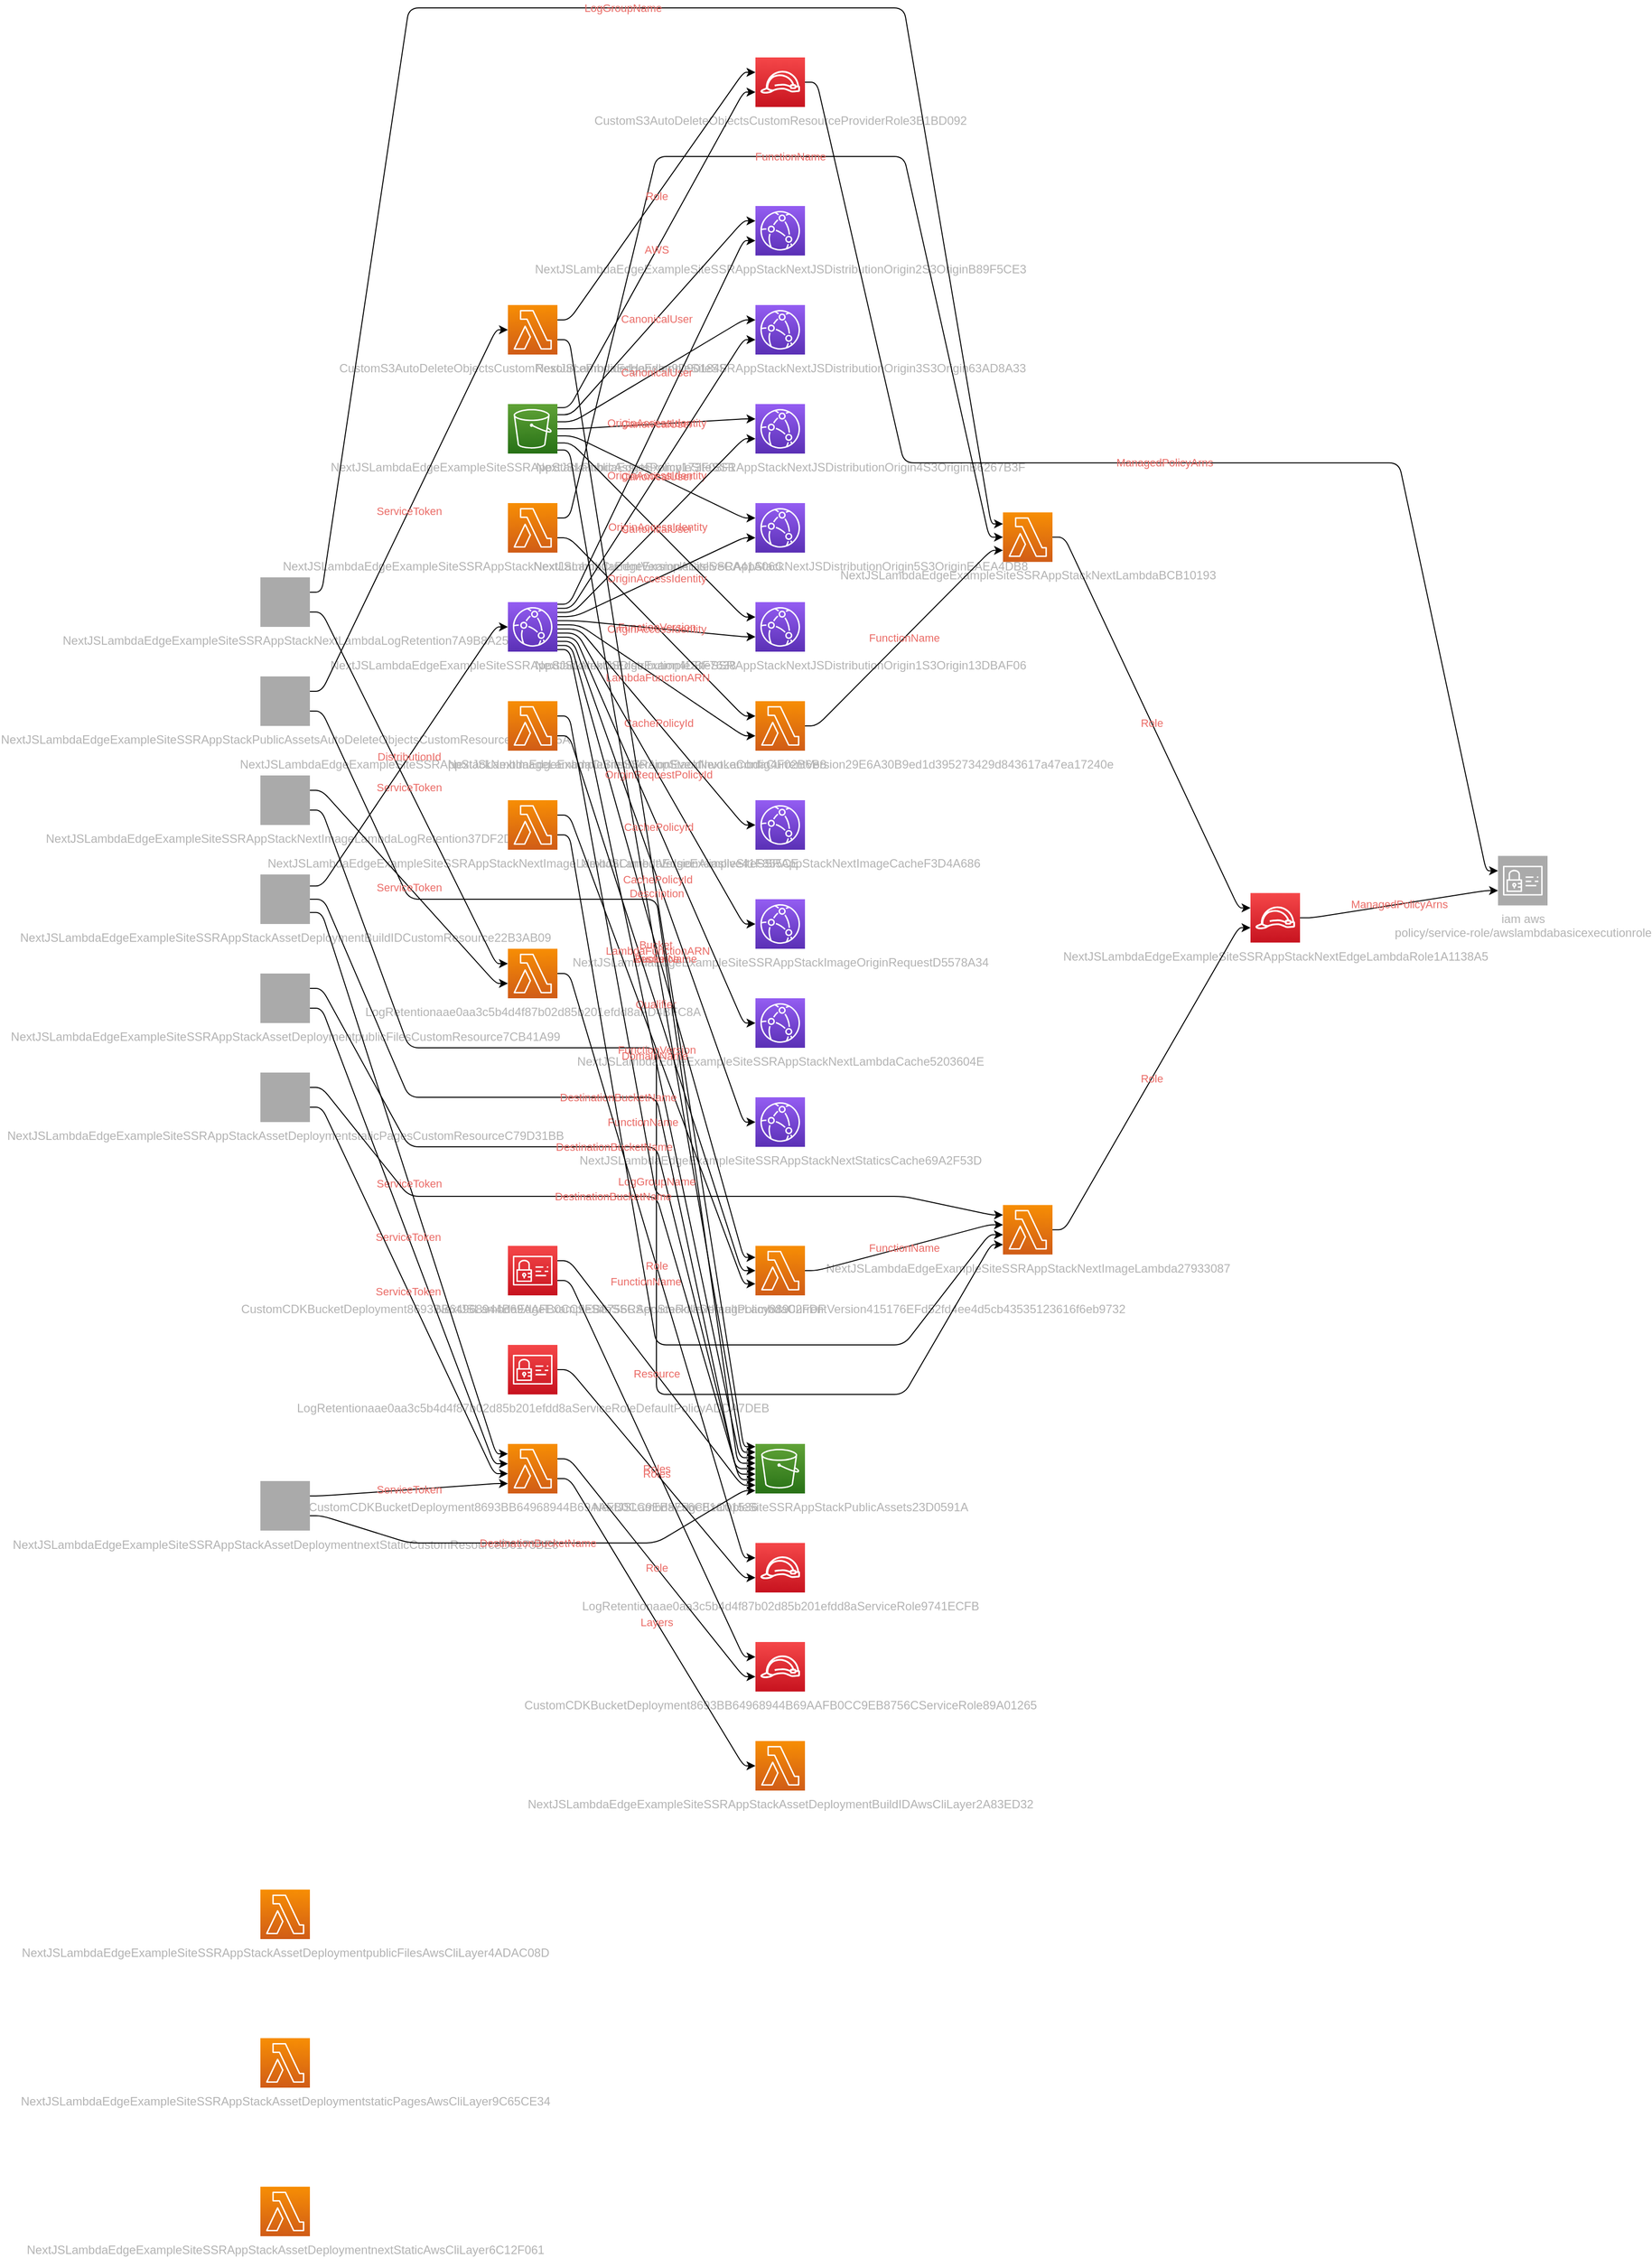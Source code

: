 <mxfile version="13.1.3" pages="2">
            <diagram id="diagramid" name="Diagram">
              <mxGraphModel><root><mxCell id="0"/><mxCell id="1" parent="0"/><mxCell id="2" value="NextJSLambdaEdgeExampleSiteSSRAppStackPublicAssets23D0591A" style="outlineConnect=0;fontColor=#B3B3B3;gradientColor=#60A337;gradientDirection=north;fillColor=#277116;strokeColor=#ffffff;dashed=0;verticalLabelPosition=bottom;verticalAlign=top;align=center;html=1;fontSize=12;fontStyle=0;aspect=fixed;shape=mxgraph.aws4.resourceIcon;resIcon=mxgraph.aws4.s3;" vertex="1" parent="1"><mxGeometry x="500" y="1450" width="50" height="50" as="geometry"/></mxCell><mxCell id="3" value="NextJSLambdaEdgeExampleSiteSSRAppStackPublicAssetsPolicy173F03F1" style="outlineConnect=0;fontColor=#B3B3B3;gradientColor=#60A337;gradientDirection=north;fillColor=#277116;strokeColor=#ffffff;dashed=0;verticalLabelPosition=bottom;verticalAlign=top;align=center;html=1;fontSize=12;fontStyle=0;aspect=fixed;shape=mxgraph.aws4.resourceIcon;resIcon=mxgraph.aws4.s3;" vertex="1" parent="1"><mxGeometry x="250" y="400" width="50" height="50" as="geometry"/></mxCell><mxCell id="4" value="NextJSLambdaEdgeExampleSiteSSRAppStackPublicAssetsAutoDeleteObjectsCustomResource75CDB95A" style="outlineConnect=0;fontColor=#B3B3B3;gradientColor=#aaaaaa;gradientDirection=north;fillColor=#aaaaaa;strokeColor=#ffffff;dashed=0;verticalLabelPosition=bottom;verticalAlign=top;align=center;html=1;fontSize=12;fontStyle=0;aspect=fixed;shape=mxgraph.aws4.resourceIcon;resIcon=mxgraph.aws4.s3autodeleteobjects;" vertex="1" parent="1"><mxGeometry y="675" width="50" height="50" as="geometry"/></mxCell><mxCell id="5" value="NextJSLambdaEdgeExampleSiteSSRAppStackNextEdgeLambdaRole1A1138A5" style="outlineConnect=0;fontColor=#B3B3B3;gradientColor=#F54749;gradientDirection=north;fillColor=#C7131F;strokeColor=#ffffff;dashed=0;verticalLabelPosition=bottom;verticalAlign=top;align=center;html=1;fontSize=12;fontStyle=0;aspect=fixed;shape=mxgraph.aws4.resourceIcon;resIcon=mxgraph.aws4.role;" vertex="1" parent="1"><mxGeometry x="1000" y="893.75" width="50" height="50" as="geometry"/></mxCell><mxCell id="6" value="NextJSLambdaEdgeExampleSiteSSRAppStackNextLambdaBCB10193" style="outlineConnect=0;fontColor=#B3B3B3;gradientColor=#F78E04;gradientDirection=north;fillColor=#D05C17;strokeColor=#ffffff;dashed=0;verticalLabelPosition=bottom;verticalAlign=top;align=center;html=1;fontSize=12;fontStyle=0;aspect=fixed;shape=mxgraph.aws4.resourceIcon;resIcon=mxgraph.aws4.lambda;" vertex="1" parent="1"><mxGeometry x="750" y="509.375" width="50" height="50" as="geometry"/></mxCell><mxCell id="7" value="NextJSLambdaEdgeExampleSiteSSRAppStackNextLambdaLogRetention7A9B8A25" style="outlineConnect=0;fontColor=#B3B3B3;gradientColor=#aaaaaa;gradientDirection=north;fillColor=#aaaaaa;strokeColor=#ffffff;dashed=0;verticalLabelPosition=bottom;verticalAlign=top;align=center;html=1;fontSize=12;fontStyle=0;aspect=fixed;shape=mxgraph.aws4.resourceIcon;resIcon=mxgraph.aws4.logretention;" vertex="1" parent="1"><mxGeometry y="575" width="50" height="50" as="geometry"/></mxCell><mxCell id="8" value="NextJSLambdaEdgeExampleSiteSSRAppStackNextLambdaCurrentVersion29E6A30B9ed1d395273429d843617a47ea17240e" style="outlineConnect=0;fontColor=#B3B3B3;gradientColor=#F78E04;gradientDirection=north;fillColor=#D05C17;strokeColor=#ffffff;dashed=0;verticalLabelPosition=bottom;verticalAlign=top;align=center;html=1;fontSize=12;fontStyle=0;aspect=fixed;shape=mxgraph.aws4.resourceIcon;resIcon=mxgraph.aws4.lambda;" vertex="1" parent="1"><mxGeometry x="500" y="700" width="50" height="50" as="geometry"/></mxCell><mxCell id="9" value="NextJSLambdaEdgeExampleSiteSSRAppStackNextLambdaCurrentVersionAliasliveCA41A06C" style="outlineConnect=0;fontColor=#B3B3B3;gradientColor=#F78E04;gradientDirection=north;fillColor=#D05C17;strokeColor=#ffffff;dashed=0;verticalLabelPosition=bottom;verticalAlign=top;align=center;html=1;fontSize=12;fontStyle=0;aspect=fixed;shape=mxgraph.aws4.resourceIcon;resIcon=mxgraph.aws4.lambda;" vertex="1" parent="1"><mxGeometry x="250" y="500" width="50" height="50" as="geometry"/></mxCell><mxCell id="10" value="NextJSLambdaEdgeExampleSiteSSRAppStackNextImageLambda27933087" style="outlineConnect=0;fontColor=#B3B3B3;gradientColor=#F78E04;gradientDirection=north;fillColor=#D05C17;strokeColor=#ffffff;dashed=0;verticalLabelPosition=bottom;verticalAlign=top;align=center;html=1;fontSize=12;fontStyle=0;aspect=fixed;shape=mxgraph.aws4.resourceIcon;resIcon=mxgraph.aws4.lambda;" vertex="1" parent="1"><mxGeometry x="750" y="1208.75" width="50" height="50" as="geometry"/></mxCell><mxCell id="11" value="NextJSLambdaEdgeExampleSiteSSRAppStackNextImageLambdaLogRetention37DF2D80" style="outlineConnect=0;fontColor=#B3B3B3;gradientColor=#aaaaaa;gradientDirection=north;fillColor=#aaaaaa;strokeColor=#ffffff;dashed=0;verticalLabelPosition=bottom;verticalAlign=top;align=center;html=1;fontSize=12;fontStyle=0;aspect=fixed;shape=mxgraph.aws4.resourceIcon;resIcon=mxgraph.aws4.logretention;" vertex="1" parent="1"><mxGeometry y="775" width="50" height="50" as="geometry"/></mxCell><mxCell id="12" value="NextJSLambdaEdgeExampleSiteSSRAppStackNextImageLambdaCurrentVersion415176EFd52fd4ee4d5cb43535123616f6eb9732" style="outlineConnect=0;fontColor=#B3B3B3;gradientColor=#F78E04;gradientDirection=north;fillColor=#D05C17;strokeColor=#ffffff;dashed=0;verticalLabelPosition=bottom;verticalAlign=top;align=center;html=1;fontSize=12;fontStyle=0;aspect=fixed;shape=mxgraph.aws4.resourceIcon;resIcon=mxgraph.aws4.lambda;" vertex="1" parent="1"><mxGeometry x="500" y="1250" width="50" height="50" as="geometry"/></mxCell><mxCell id="13" value="NextJSLambdaEdgeExampleSiteSSRAppStackNextImageLambdaCurrentVersionEventInvokeConfig4F02B6B8" style="outlineConnect=0;fontColor=#B3B3B3;gradientColor=#F78E04;gradientDirection=north;fillColor=#D05C17;strokeColor=#ffffff;dashed=0;verticalLabelPosition=bottom;verticalAlign=top;align=center;html=1;fontSize=12;fontStyle=0;aspect=fixed;shape=mxgraph.aws4.resourceIcon;resIcon=mxgraph.aws4.lambda;" vertex="1" parent="1"><mxGeometry x="250" y="700" width="50" height="50" as="geometry"/></mxCell><mxCell id="14" value="NextJSLambdaEdgeExampleSiteSSRAppStackNextImageLambdaCurrentVersionAliaslive41F855CE" style="outlineConnect=0;fontColor=#B3B3B3;gradientColor=#F78E04;gradientDirection=north;fillColor=#D05C17;strokeColor=#ffffff;dashed=0;verticalLabelPosition=bottom;verticalAlign=top;align=center;html=1;fontSize=12;fontStyle=0;aspect=fixed;shape=mxgraph.aws4.resourceIcon;resIcon=mxgraph.aws4.lambda;" vertex="1" parent="1"><mxGeometry x="250" y="800" width="50" height="50" as="geometry"/></mxCell><mxCell id="15" value="NextJSLambdaEdgeExampleSiteSSRAppStackNextStaticsCache69A2F53D" style="outlineConnect=0;fontColor=#B3B3B3;gradientColor=#945DF2;gradientDirection=north;fillColor=#5A30B5;strokeColor=#ffffff;dashed=0;verticalLabelPosition=bottom;verticalAlign=top;align=center;html=1;fontSize=12;fontStyle=0;aspect=fixed;shape=mxgraph.aws4.resourceIcon;resIcon=mxgraph.aws4.cloudfront;" vertex="1" parent="1"><mxGeometry x="500" y="1100" width="50" height="50" as="geometry"/></mxCell><mxCell id="16" value="NextJSLambdaEdgeExampleSiteSSRAppStackNextImageCacheF3D4A686" style="outlineConnect=0;fontColor=#B3B3B3;gradientColor=#945DF2;gradientDirection=north;fillColor=#5A30B5;strokeColor=#ffffff;dashed=0;verticalLabelPosition=bottom;verticalAlign=top;align=center;html=1;fontSize=12;fontStyle=0;aspect=fixed;shape=mxgraph.aws4.resourceIcon;resIcon=mxgraph.aws4.cloudfront;" vertex="1" parent="1"><mxGeometry x="500" y="800" width="50" height="50" as="geometry"/></mxCell><mxCell id="17" value="NextJSLambdaEdgeExampleSiteSSRAppStackNextLambdaCache5203604E" style="outlineConnect=0;fontColor=#B3B3B3;gradientColor=#945DF2;gradientDirection=north;fillColor=#5A30B5;strokeColor=#ffffff;dashed=0;verticalLabelPosition=bottom;verticalAlign=top;align=center;html=1;fontSize=12;fontStyle=0;aspect=fixed;shape=mxgraph.aws4.resourceIcon;resIcon=mxgraph.aws4.cloudfront;" vertex="1" parent="1"><mxGeometry x="500" y="1000" width="50" height="50" as="geometry"/></mxCell><mxCell id="18" value="NextJSLambdaEdgeExampleSiteSSRAppStackImageOriginRequestD5578A34" style="outlineConnect=0;fontColor=#B3B3B3;gradientColor=#945DF2;gradientDirection=north;fillColor=#5A30B5;strokeColor=#ffffff;dashed=0;verticalLabelPosition=bottom;verticalAlign=top;align=center;html=1;fontSize=12;fontStyle=0;aspect=fixed;shape=mxgraph.aws4.resourceIcon;resIcon=mxgraph.aws4.cloudfront;" vertex="1" parent="1"><mxGeometry x="500" y="900" width="50" height="50" as="geometry"/></mxCell><mxCell id="19" value="NextJSLambdaEdgeExampleSiteSSRAppStackNextJSDistributionOrigin1S3Origin13DBAF06" style="outlineConnect=0;fontColor=#B3B3B3;gradientColor=#945DF2;gradientDirection=north;fillColor=#5A30B5;strokeColor=#ffffff;dashed=0;verticalLabelPosition=bottom;verticalAlign=top;align=center;html=1;fontSize=12;fontStyle=0;aspect=fixed;shape=mxgraph.aws4.resourceIcon;resIcon=mxgraph.aws4.cloudfront;" vertex="1" parent="1"><mxGeometry x="500" y="600" width="50" height="50" as="geometry"/></mxCell><mxCell id="20" value="NextJSLambdaEdgeExampleSiteSSRAppStackNextJSDistributionOrigin2S3OriginB89F5CE3" style="outlineConnect=0;fontColor=#B3B3B3;gradientColor=#945DF2;gradientDirection=north;fillColor=#5A30B5;strokeColor=#ffffff;dashed=0;verticalLabelPosition=bottom;verticalAlign=top;align=center;html=1;fontSize=12;fontStyle=0;aspect=fixed;shape=mxgraph.aws4.resourceIcon;resIcon=mxgraph.aws4.cloudfront;" vertex="1" parent="1"><mxGeometry x="500" y="200" width="50" height="50" as="geometry"/></mxCell><mxCell id="21" value="NextJSLambdaEdgeExampleSiteSSRAppStackNextJSDistributionOrigin3S3Origin63AD8A33" style="outlineConnect=0;fontColor=#B3B3B3;gradientColor=#945DF2;gradientDirection=north;fillColor=#5A30B5;strokeColor=#ffffff;dashed=0;verticalLabelPosition=bottom;verticalAlign=top;align=center;html=1;fontSize=12;fontStyle=0;aspect=fixed;shape=mxgraph.aws4.resourceIcon;resIcon=mxgraph.aws4.cloudfront;" vertex="1" parent="1"><mxGeometry x="500" y="300" width="50" height="50" as="geometry"/></mxCell><mxCell id="22" value="NextJSLambdaEdgeExampleSiteSSRAppStackNextJSDistributionOrigin4S3OriginB6267B3F" style="outlineConnect=0;fontColor=#B3B3B3;gradientColor=#945DF2;gradientDirection=north;fillColor=#5A30B5;strokeColor=#ffffff;dashed=0;verticalLabelPosition=bottom;verticalAlign=top;align=center;html=1;fontSize=12;fontStyle=0;aspect=fixed;shape=mxgraph.aws4.resourceIcon;resIcon=mxgraph.aws4.cloudfront;" vertex="1" parent="1"><mxGeometry x="500" y="400" width="50" height="50" as="geometry"/></mxCell><mxCell id="23" value="NextJSLambdaEdgeExampleSiteSSRAppStackNextJSDistributionOrigin5S3OriginEAEA4DB8" style="outlineConnect=0;fontColor=#B3B3B3;gradientColor=#945DF2;gradientDirection=north;fillColor=#5A30B5;strokeColor=#ffffff;dashed=0;verticalLabelPosition=bottom;verticalAlign=top;align=center;html=1;fontSize=12;fontStyle=0;aspect=fixed;shape=mxgraph.aws4.resourceIcon;resIcon=mxgraph.aws4.cloudfront;" vertex="1" parent="1"><mxGeometry x="500" y="500" width="50" height="50" as="geometry"/></mxCell><mxCell id="24" value="NextJSLambdaEdgeExampleSiteSSRAppStackNextJSDistribution4DBF7638" style="outlineConnect=0;fontColor=#B3B3B3;gradientColor=#945DF2;gradientDirection=north;fillColor=#5A30B5;strokeColor=#ffffff;dashed=0;verticalLabelPosition=bottom;verticalAlign=top;align=center;html=1;fontSize=12;fontStyle=0;aspect=fixed;shape=mxgraph.aws4.resourceIcon;resIcon=mxgraph.aws4.cloudfront;" vertex="1" parent="1"><mxGeometry x="250" y="600" width="50" height="50" as="geometry"/></mxCell><mxCell id="25" value="NextJSLambdaEdgeExampleSiteSSRAppStackAssetDeploymentBuildIDAwsCliLayer2A83ED32" style="outlineConnect=0;fontColor=#B3B3B3;gradientColor=#F78E04;gradientDirection=north;fillColor=#D05C17;strokeColor=#ffffff;dashed=0;verticalLabelPosition=bottom;verticalAlign=top;align=center;html=1;fontSize=12;fontStyle=0;aspect=fixed;shape=mxgraph.aws4.resourceIcon;resIcon=mxgraph.aws4.lambda;" vertex="1" parent="1"><mxGeometry x="500" y="1750" width="50" height="50" as="geometry"/></mxCell><mxCell id="26" value="NextJSLambdaEdgeExampleSiteSSRAppStackAssetDeploymentBuildIDCustomResource22B3AB09" style="outlineConnect=0;fontColor=#B3B3B3;gradientColor=#aaaaaa;gradientDirection=north;fillColor=#aaaaaa;strokeColor=#ffffff;dashed=0;verticalLabelPosition=bottom;verticalAlign=top;align=center;html=1;fontSize=12;fontStyle=0;aspect=fixed;shape=mxgraph.aws4.resourceIcon;resIcon=mxgraph.aws4.cdkbucketdeployment;" vertex="1" parent="1"><mxGeometry y="875" width="50" height="50" as="geometry"/></mxCell><mxCell id="27" value="NextJSLambdaEdgeExampleSiteSSRAppStackAssetDeploymentpublicFilesAwsCliLayer4ADAC08D" style="outlineConnect=0;fontColor=#B3B3B3;gradientColor=#F78E04;gradientDirection=north;fillColor=#D05C17;strokeColor=#ffffff;dashed=0;verticalLabelPosition=bottom;verticalAlign=top;align=center;html=1;fontSize=12;fontStyle=0;aspect=fixed;shape=mxgraph.aws4.resourceIcon;resIcon=mxgraph.aws4.lambda;" vertex="1" parent="1"><mxGeometry y="1900" width="50" height="50" as="geometry"/></mxCell><mxCell id="28" value="NextJSLambdaEdgeExampleSiteSSRAppStackAssetDeploymentpublicFilesCustomResource7CB41A99" style="outlineConnect=0;fontColor=#B3B3B3;gradientColor=#aaaaaa;gradientDirection=north;fillColor=#aaaaaa;strokeColor=#ffffff;dashed=0;verticalLabelPosition=bottom;verticalAlign=top;align=center;html=1;fontSize=12;fontStyle=0;aspect=fixed;shape=mxgraph.aws4.resourceIcon;resIcon=mxgraph.aws4.cdkbucketdeployment;" vertex="1" parent="1"><mxGeometry y="975" width="50" height="50" as="geometry"/></mxCell><mxCell id="29" value="NextJSLambdaEdgeExampleSiteSSRAppStackAssetDeploymentstaticPagesAwsCliLayer9C65CE34" style="outlineConnect=0;fontColor=#B3B3B3;gradientColor=#F78E04;gradientDirection=north;fillColor=#D05C17;strokeColor=#ffffff;dashed=0;verticalLabelPosition=bottom;verticalAlign=top;align=center;html=1;fontSize=12;fontStyle=0;aspect=fixed;shape=mxgraph.aws4.resourceIcon;resIcon=mxgraph.aws4.lambda;" vertex="1" parent="1"><mxGeometry y="2050" width="50" height="50" as="geometry"/></mxCell><mxCell id="30" value="NextJSLambdaEdgeExampleSiteSSRAppStackAssetDeploymentstaticPagesCustomResourceC79D31BB" style="outlineConnect=0;fontColor=#B3B3B3;gradientColor=#aaaaaa;gradientDirection=north;fillColor=#aaaaaa;strokeColor=#ffffff;dashed=0;verticalLabelPosition=bottom;verticalAlign=top;align=center;html=1;fontSize=12;fontStyle=0;aspect=fixed;shape=mxgraph.aws4.resourceIcon;resIcon=mxgraph.aws4.cdkbucketdeployment;" vertex="1" parent="1"><mxGeometry y="1075" width="50" height="50" as="geometry"/></mxCell><mxCell id="31" value="NextJSLambdaEdgeExampleSiteSSRAppStackAssetDeploymentnextStaticAwsCliLayer6C12F061" style="outlineConnect=0;fontColor=#B3B3B3;gradientColor=#F78E04;gradientDirection=north;fillColor=#D05C17;strokeColor=#ffffff;dashed=0;verticalLabelPosition=bottom;verticalAlign=top;align=center;html=1;fontSize=12;fontStyle=0;aspect=fixed;shape=mxgraph.aws4.resourceIcon;resIcon=mxgraph.aws4.lambda;" vertex="1" parent="1"><mxGeometry y="2200" width="50" height="50" as="geometry"/></mxCell><mxCell id="32" value="NextJSLambdaEdgeExampleSiteSSRAppStackAssetDeploymentnextStaticCustomResourceD6173BE6" style="outlineConnect=0;fontColor=#B3B3B3;gradientColor=#aaaaaa;gradientDirection=north;fillColor=#aaaaaa;strokeColor=#ffffff;dashed=0;verticalLabelPosition=bottom;verticalAlign=top;align=center;html=1;fontSize=12;fontStyle=0;aspect=fixed;shape=mxgraph.aws4.resourceIcon;resIcon=mxgraph.aws4.cdkbucketdeployment;" vertex="1" parent="1"><mxGeometry y="1487.5" width="50" height="50" as="geometry"/></mxCell><mxCell id="33" value="CustomS3AutoDeleteObjectsCustomResourceProviderRole3B1BD092" style="outlineConnect=0;fontColor=#B3B3B3;gradientColor=#F54749;gradientDirection=north;fillColor=#C7131F;strokeColor=#ffffff;dashed=0;verticalLabelPosition=bottom;verticalAlign=top;align=center;html=1;fontSize=12;fontStyle=0;aspect=fixed;shape=mxgraph.aws4.resourceIcon;resIcon=mxgraph.aws4.role;" vertex="1" parent="1"><mxGeometry x="500" y="50" width="50" height="50" as="geometry"/></mxCell><mxCell id="34" value="CustomS3AutoDeleteObjectsCustomResourceProviderHandler9D90184F" style="outlineConnect=0;fontColor=#B3B3B3;gradientColor=#F78E04;gradientDirection=north;fillColor=#D05C17;strokeColor=#ffffff;dashed=0;verticalLabelPosition=bottom;verticalAlign=top;align=center;html=1;fontSize=12;fontStyle=0;aspect=fixed;shape=mxgraph.aws4.resourceIcon;resIcon=mxgraph.aws4.lambda;" vertex="1" parent="1"><mxGeometry x="250" y="300" width="50" height="50" as="geometry"/></mxCell><mxCell id="35" value="LogRetentionaae0aa3c5b4d4f87b02d85b201efdd8aServiceRole9741ECFB" style="outlineConnect=0;fontColor=#B3B3B3;gradientColor=#F54749;gradientDirection=north;fillColor=#C7131F;strokeColor=#ffffff;dashed=0;verticalLabelPosition=bottom;verticalAlign=top;align=center;html=1;fontSize=12;fontStyle=0;aspect=fixed;shape=mxgraph.aws4.resourceIcon;resIcon=mxgraph.aws4.role;" vertex="1" parent="1"><mxGeometry x="500" y="1550" width="50" height="50" as="geometry"/></mxCell><mxCell id="36" value="LogRetentionaae0aa3c5b4d4f87b02d85b201efdd8aServiceRoleDefaultPolicyADDA7DEB" style="outlineConnect=0;fontColor=#B3B3B3;gradientColor=#F54749;gradientDirection=north;fillColor=#C7131F;strokeColor=#ffffff;dashed=0;verticalLabelPosition=bottom;verticalAlign=top;align=center;html=1;fontSize=12;fontStyle=0;aspect=fixed;shape=mxgraph.aws4.resourceIcon;resIcon=mxgraph.aws4.identity_and_access_management;" vertex="1" parent="1"><mxGeometry x="250" y="1350" width="50" height="50" as="geometry"/></mxCell><mxCell id="37" value="LogRetentionaae0aa3c5b4d4f87b02d85b201efdd8aFD4BFC8A" style="outlineConnect=0;fontColor=#B3B3B3;gradientColor=#F78E04;gradientDirection=north;fillColor=#D05C17;strokeColor=#ffffff;dashed=0;verticalLabelPosition=bottom;verticalAlign=top;align=center;html=1;fontSize=12;fontStyle=0;aspect=fixed;shape=mxgraph.aws4.resourceIcon;resIcon=mxgraph.aws4.lambda;" vertex="1" parent="1"><mxGeometry x="250" y="950" width="50" height="50" as="geometry"/></mxCell><mxCell id="38" value="CustomCDKBucketDeployment8693BB64968944B69AAFB0CC9EB8756CServiceRole89A01265" style="outlineConnect=0;fontColor=#B3B3B3;gradientColor=#F54749;gradientDirection=north;fillColor=#C7131F;strokeColor=#ffffff;dashed=0;verticalLabelPosition=bottom;verticalAlign=top;align=center;html=1;fontSize=12;fontStyle=0;aspect=fixed;shape=mxgraph.aws4.resourceIcon;resIcon=mxgraph.aws4.role;" vertex="1" parent="1"><mxGeometry x="500" y="1650" width="50" height="50" as="geometry"/></mxCell><mxCell id="39" value="CustomCDKBucketDeployment8693BB64968944B69AAFB0CC9EB8756CServiceRoleDefaultPolicy88902FDF" style="outlineConnect=0;fontColor=#B3B3B3;gradientColor=#F54749;gradientDirection=north;fillColor=#C7131F;strokeColor=#ffffff;dashed=0;verticalLabelPosition=bottom;verticalAlign=top;align=center;html=1;fontSize=12;fontStyle=0;aspect=fixed;shape=mxgraph.aws4.resourceIcon;resIcon=mxgraph.aws4.identity_and_access_management;" vertex="1" parent="1"><mxGeometry x="250" y="1250" width="50" height="50" as="geometry"/></mxCell><mxCell id="40" value="CustomCDKBucketDeployment8693BB64968944B69AAFB0CC9EB8756C81C01536" style="outlineConnect=0;fontColor=#B3B3B3;gradientColor=#F78E04;gradientDirection=north;fillColor=#D05C17;strokeColor=#ffffff;dashed=0;verticalLabelPosition=bottom;verticalAlign=top;align=center;html=1;fontSize=12;fontStyle=0;aspect=fixed;shape=mxgraph.aws4.resourceIcon;resIcon=mxgraph.aws4.lambda;" vertex="1" parent="1"><mxGeometry x="250" y="1450" width="50" height="50" as="geometry"/></mxCell><mxCell id="41" value="iam  aws&#xA;policy/service-role/awslambdabasicexecutionrole" style="outlineConnect=0;fontColor=#B3B3B3;gradientColor=#aaaaaa;gradientDirection=north;fillColor=#aaaaaa;strokeColor=#ffffff;dashed=0;verticalLabelPosition=bottom;verticalAlign=top;align=center;html=1;fontSize=12;fontStyle=0;aspect=fixed;shape=mxgraph.aws4.resourceIcon;resIcon=mxgraph.aws4.identity_and_access_management;" vertex="1" parent="1"><mxGeometry x="1250" y="856.25" width="50" height="50" as="geometry"/></mxCell><mxCell id="NextJSLambdaEdgeExampleSiteSSRAppStackPublicAssets23D0591A|NextJSLambdaEdgeExampleSiteSSRAppStackPublicAssetsPolicy173F03F1" value="Bucket&#xA;Resource" style="edgeStyle=orthogonalEdgeStyle;rounded=1;orthogonalLoop=1;jettySize=auto;html=1;labelBackgroundColor=none;fontColor=#EA6B66;noEdgeStyle=1;orthogonal=1;" edge="1" parent="1" source="3" target="2"><mxGeometry relative="1" as="geometry"><Array as="points"><mxPoint x="312" y="446.429"/><mxPoint x="486" y="1458.333"/></Array></mxGeometry></mxCell><mxCell id="CustomS3AutoDeleteObjectsCustomResourceProviderRole3B1BD092|NextJSLambdaEdgeExampleSiteSSRAppStackPublicAssetsPolicy173F03F1" value="AWS" style="edgeStyle=orthogonalEdgeStyle;rounded=1;orthogonalLoop=1;jettySize=auto;html=1;labelBackgroundColor=none;fontColor=#EA6B66;noEdgeStyle=1;orthogonal=1;" edge="1" parent="1" source="3" target="33"><mxGeometry relative="1" as="geometry"><Array as="points"><mxPoint x="312" y="403.571"/><mxPoint x="488" y="85"/></Array></mxGeometry></mxCell><mxCell id="NextJSLambdaEdgeExampleSiteSSRAppStackNextJSDistributionOrigin1S3Origin13DBAF06|NextJSLambdaEdgeExampleSiteSSRAppStackPublicAssetsPolicy173F03F1" value="CanonicalUser" style="edgeStyle=orthogonalEdgeStyle;rounded=1;orthogonalLoop=1;jettySize=auto;html=1;labelBackgroundColor=none;fontColor=#EA6B66;noEdgeStyle=1;orthogonal=1;" edge="1" parent="1" source="3" target="19"><mxGeometry relative="1" as="geometry"><Array as="points"><mxPoint x="314" y="439.286"/><mxPoint x="488" y="615"/></Array></mxGeometry></mxCell><mxCell id="NextJSLambdaEdgeExampleSiteSSRAppStackNextJSDistributionOrigin2S3OriginB89F5CE3|NextJSLambdaEdgeExampleSiteSSRAppStackPublicAssetsPolicy173F03F1" value="CanonicalUser" style="edgeStyle=orthogonalEdgeStyle;rounded=1;orthogonalLoop=1;jettySize=auto;html=1;labelBackgroundColor=none;fontColor=#EA6B66;noEdgeStyle=1;orthogonal=1;" edge="1" parent="1" source="3" target="20"><mxGeometry relative="1" as="geometry"><Array as="points"><mxPoint x="314" y="410.714"/><mxPoint x="488" y="215"/></Array></mxGeometry></mxCell><mxCell id="NextJSLambdaEdgeExampleSiteSSRAppStackNextJSDistributionOrigin3S3Origin63AD8A33|NextJSLambdaEdgeExampleSiteSSRAppStackPublicAssetsPolicy173F03F1" value="CanonicalUser" style="edgeStyle=orthogonalEdgeStyle;rounded=1;orthogonalLoop=1;jettySize=auto;html=1;labelBackgroundColor=none;fontColor=#EA6B66;noEdgeStyle=1;orthogonal=1;" edge="1" parent="1" source="3" target="21"><mxGeometry relative="1" as="geometry"><Array as="points"><mxPoint x="316" y="417.857"/><mxPoint x="488" y="315"/></Array></mxGeometry></mxCell><mxCell id="NextJSLambdaEdgeExampleSiteSSRAppStackNextJSDistributionOrigin4S3OriginB6267B3F|NextJSLambdaEdgeExampleSiteSSRAppStackPublicAssetsPolicy173F03F1" value="CanonicalUser" style="edgeStyle=orthogonalEdgeStyle;rounded=1;orthogonalLoop=1;jettySize=auto;html=1;labelBackgroundColor=none;fontColor=#EA6B66;noEdgeStyle=1;orthogonal=1;" edge="1" parent="1" source="3" target="22"><mxGeometry relative="1" as="geometry"><Array as="points"><mxPoint x="318" y="425.0"/><mxPoint x="488" y="415"/></Array></mxGeometry></mxCell><mxCell id="NextJSLambdaEdgeExampleSiteSSRAppStackNextJSDistributionOrigin5S3OriginEAEA4DB8|NextJSLambdaEdgeExampleSiteSSRAppStackPublicAssetsPolicy173F03F1" value="CanonicalUser" style="edgeStyle=orthogonalEdgeStyle;rounded=1;orthogonalLoop=1;jettySize=auto;html=1;labelBackgroundColor=none;fontColor=#EA6B66;noEdgeStyle=1;orthogonal=1;" edge="1" parent="1" source="3" target="23"><mxGeometry relative="1" as="geometry"><Array as="points"><mxPoint x="316" y="432.143"/><mxPoint x="488" y="515"/></Array></mxGeometry></mxCell><mxCell id="NextJSLambdaEdgeExampleSiteSSRAppStackPublicAssets23D0591A|NextJSLambdaEdgeExampleSiteSSRAppStackPublicAssetsAutoDeleteObjectsCustomResource75CDB95A" value="BucketName" style="edgeStyle=orthogonalEdgeStyle;rounded=1;orthogonalLoop=1;jettySize=auto;html=1;labelBackgroundColor=none;fontColor=#EA6B66;noEdgeStyle=1;orthogonal=1;" edge="1" parent="1" source="4" target="2"><mxGeometry relative="1" as="geometry"><Array as="points"><mxPoint x="62" y="710"/><mxPoint x="150" y="900"/><mxPoint x="400" y="900"/><mxPoint x="482" y="1469.444"/></Array></mxGeometry></mxCell><mxCell id="CustomS3AutoDeleteObjectsCustomResourceProviderHandler9D90184F|NextJSLambdaEdgeExampleSiteSSRAppStackPublicAssetsAutoDeleteObjectsCustomResource75CDB95A" value="ServiceToken" style="edgeStyle=orthogonalEdgeStyle;rounded=1;orthogonalLoop=1;jettySize=auto;html=1;labelBackgroundColor=none;fontColor=#EA6B66;noEdgeStyle=1;orthogonal=1;" edge="1" parent="1" source="4" target="34"><mxGeometry relative="1" as="geometry"><Array as="points"><mxPoint x="62" y="690"/><mxPoint x="238" y="325"/></Array></mxGeometry></mxCell><mxCell id="iam  aws&#xA;policy/service-role/awslambdabasicexecutionrole|NextJSLambdaEdgeExampleSiteSSRAppStackNextEdgeLambdaRole1A1138A5" value="ManagedPolicyArns" style="edgeStyle=orthogonalEdgeStyle;rounded=1;orthogonalLoop=1;jettySize=auto;html=1;labelBackgroundColor=none;fontColor=#EA6B66;noEdgeStyle=1;orthogonal=1;" edge="1" parent="1" source="5" target="41"><mxGeometry relative="1" as="geometry"><Array as="points"><mxPoint x="1062" y="918.75"/><mxPoint x="1238" y="891.25"/></Array></mxGeometry></mxCell><mxCell id="NextJSLambdaEdgeExampleSiteSSRAppStackNextEdgeLambdaRole1A1138A5|NextJSLambdaEdgeExampleSiteSSRAppStackNextLambdaBCB10193" value="Role" style="edgeStyle=orthogonalEdgeStyle;rounded=1;orthogonalLoop=1;jettySize=auto;html=1;labelBackgroundColor=none;fontColor=#EA6B66;noEdgeStyle=1;orthogonal=1;" edge="1" parent="1" source="6" target="5"><mxGeometry relative="1" as="geometry"><Array as="points"><mxPoint x="812" y="534.375"/><mxPoint x="988" y="908.75"/></Array></mxGeometry></mxCell><mxCell id="NextJSLambdaEdgeExampleSiteSSRAppStackNextLambdaBCB10193|NextJSLambdaEdgeExampleSiteSSRAppStackNextLambdaLogRetention7A9B8A25" value="LogGroupName" style="edgeStyle=orthogonalEdgeStyle;rounded=1;orthogonalLoop=1;jettySize=auto;html=1;labelBackgroundColor=none;fontColor=#EA6B66;noEdgeStyle=1;orthogonal=1;" edge="1" parent="1" source="7" target="6"><mxGeometry relative="1" as="geometry"><Array as="points"><mxPoint x="62" y="590"/><mxPoint x="150"/><mxPoint x="400"/><mxPoint x="400"/><mxPoint x="650"/><mxPoint x="738" y="521.042"/></Array></mxGeometry></mxCell><mxCell id="LogRetentionaae0aa3c5b4d4f87b02d85b201efdd8aFD4BFC8A|NextJSLambdaEdgeExampleSiteSSRAppStackNextLambdaLogRetention7A9B8A25" value="ServiceToken" style="edgeStyle=orthogonalEdgeStyle;rounded=1;orthogonalLoop=1;jettySize=auto;html=1;labelBackgroundColor=none;fontColor=#EA6B66;noEdgeStyle=1;orthogonal=1;" edge="1" parent="1" source="7" target="37"><mxGeometry relative="1" as="geometry"><Array as="points"><mxPoint x="62" y="610"/><mxPoint x="238" y="965"/></Array></mxGeometry></mxCell><mxCell id="NextJSLambdaEdgeExampleSiteSSRAppStackNextLambdaBCB10193|NextJSLambdaEdgeExampleSiteSSRAppStackNextLambdaCurrentVersion29E6A30B9ed1d395273429d843617a47ea17240e" value="FunctionName" style="edgeStyle=orthogonalEdgeStyle;rounded=1;orthogonalLoop=1;jettySize=auto;html=1;labelBackgroundColor=none;fontColor=#EA6B66;noEdgeStyle=1;orthogonal=1;" edge="1" parent="1" source="8" target="6"><mxGeometry relative="1" as="geometry"><Array as="points"><mxPoint x="562" y="725"/><mxPoint x="738" y="547.708"/></Array></mxGeometry></mxCell><mxCell id="NextJSLambdaEdgeExampleSiteSSRAppStackNextLambdaBCB10193|NextJSLambdaEdgeExampleSiteSSRAppStackNextLambdaCurrentVersionAliasliveCA41A06C" value="FunctionName" style="edgeStyle=orthogonalEdgeStyle;rounded=1;orthogonalLoop=1;jettySize=auto;html=1;labelBackgroundColor=none;fontColor=#EA6B66;noEdgeStyle=1;orthogonal=1;" edge="1" parent="1" source="9" target="6"><mxGeometry relative="1" as="geometry"><Array as="points"><mxPoint x="312" y="515"/><mxPoint x="400" y="150"/><mxPoint x="650" y="150"/><mxPoint x="736" y="534.375"/></Array></mxGeometry></mxCell><mxCell id="NextJSLambdaEdgeExampleSiteSSRAppStackNextLambdaCurrentVersion29E6A30B9ed1d395273429d843617a47ea17240e|NextJSLambdaEdgeExampleSiteSSRAppStackNextLambdaCurrentVersionAliasliveCA41A06C" value="FunctionVersion" style="edgeStyle=orthogonalEdgeStyle;rounded=1;orthogonalLoop=1;jettySize=auto;html=1;labelBackgroundColor=none;fontColor=#EA6B66;noEdgeStyle=1;orthogonal=1;" edge="1" parent="1" source="9" target="8"><mxGeometry relative="1" as="geometry"><Array as="points"><mxPoint x="312" y="535"/><mxPoint x="488" y="715"/></Array></mxGeometry></mxCell><mxCell id="NextJSLambdaEdgeExampleSiteSSRAppStackNextEdgeLambdaRole1A1138A5|NextJSLambdaEdgeExampleSiteSSRAppStackNextImageLambda27933087" value="Role" style="edgeStyle=orthogonalEdgeStyle;rounded=1;orthogonalLoop=1;jettySize=auto;html=1;labelBackgroundColor=none;fontColor=#EA6B66;noEdgeStyle=1;orthogonal=1;" edge="1" parent="1" source="10" target="5"><mxGeometry relative="1" as="geometry"><Array as="points"><mxPoint x="812" y="1233.75"/><mxPoint x="988" y="928.75"/></Array></mxGeometry></mxCell><mxCell id="NextJSLambdaEdgeExampleSiteSSRAppStackNextImageLambda27933087|NextJSLambdaEdgeExampleSiteSSRAppStackNextImageLambdaLogRetention37DF2D80" value="LogGroupName" style="edgeStyle=orthogonalEdgeStyle;rounded=1;orthogonalLoop=1;jettySize=auto;html=1;labelBackgroundColor=none;fontColor=#EA6B66;noEdgeStyle=1;orthogonal=1;" edge="1" parent="1" source="11" target="10"><mxGeometry relative="1" as="geometry"><Array as="points"><mxPoint x="62" y="810"/><mxPoint x="150" y="1050"/><mxPoint x="400" y="1050"/><mxPoint x="400" y="1400"/><mxPoint x="650" y="1400"/><mxPoint x="738" y="1248.75"/></Array></mxGeometry></mxCell><mxCell id="LogRetentionaae0aa3c5b4d4f87b02d85b201efdd8aFD4BFC8A|NextJSLambdaEdgeExampleSiteSSRAppStackNextImageLambdaLogRetention37DF2D80" value="ServiceToken" style="edgeStyle=orthogonalEdgeStyle;rounded=1;orthogonalLoop=1;jettySize=auto;html=1;labelBackgroundColor=none;fontColor=#EA6B66;noEdgeStyle=1;orthogonal=1;" edge="1" parent="1" source="11" target="37"><mxGeometry relative="1" as="geometry"><Array as="points"><mxPoint x="62" y="790"/><mxPoint x="238" y="985"/></Array></mxGeometry></mxCell><mxCell id="NextJSLambdaEdgeExampleSiteSSRAppStackNextImageLambda27933087|NextJSLambdaEdgeExampleSiteSSRAppStackNextImageLambdaCurrentVersion415176EFd52fd4ee4d5cb43535123616f6eb9732" value="FunctionName" style="edgeStyle=orthogonalEdgeStyle;rounded=1;orthogonalLoop=1;jettySize=auto;html=1;labelBackgroundColor=none;fontColor=#EA6B66;noEdgeStyle=1;orthogonal=1;" edge="1" parent="1" source="12" target="10"><mxGeometry relative="1" as="geometry"><Array as="points"><mxPoint x="562" y="1275"/><mxPoint x="736" y="1228.75"/></Array></mxGeometry></mxCell><mxCell id="NextJSLambdaEdgeExampleSiteSSRAppStackNextImageLambda27933087|NextJSLambdaEdgeExampleSiteSSRAppStackNextImageLambdaCurrentVersionEventInvokeConfig4F02B6B8" value="FunctionName" style="edgeStyle=orthogonalEdgeStyle;rounded=1;orthogonalLoop=1;jettySize=auto;html=1;labelBackgroundColor=none;fontColor=#EA6B66;noEdgeStyle=1;orthogonal=1;" edge="1" parent="1" source="13" target="10"><mxGeometry relative="1" as="geometry"><Array as="points"><mxPoint x="312" y="715"/><mxPoint x="400" y="1200"/><mxPoint x="650" y="1200"/><mxPoint x="738" y="1218.75"/></Array></mxGeometry></mxCell><mxCell id="NextJSLambdaEdgeExampleSiteSSRAppStackNextImageLambdaCurrentVersion415176EFd52fd4ee4d5cb43535123616f6eb9732|NextJSLambdaEdgeExampleSiteSSRAppStackNextImageLambdaCurrentVersionEventInvokeConfig4F02B6B8" value="Qualifier" style="edgeStyle=orthogonalEdgeStyle;rounded=1;orthogonalLoop=1;jettySize=auto;html=1;labelBackgroundColor=none;fontColor=#EA6B66;noEdgeStyle=1;orthogonal=1;" edge="1" parent="1" source="13" target="12"><mxGeometry relative="1" as="geometry"><Array as="points"><mxPoint x="312" y="735"/><mxPoint x="486" y="1275"/></Array></mxGeometry></mxCell><mxCell id="NextJSLambdaEdgeExampleSiteSSRAppStackNextImageLambda27933087|NextJSLambdaEdgeExampleSiteSSRAppStackNextImageLambdaCurrentVersionAliaslive41F855CE" value="FunctionName" style="edgeStyle=orthogonalEdgeStyle;rounded=1;orthogonalLoop=1;jettySize=auto;html=1;labelBackgroundColor=none;fontColor=#EA6B66;noEdgeStyle=1;orthogonal=1;" edge="1" parent="1" source="14" target="10"><mxGeometry relative="1" as="geometry"><Array as="points"><mxPoint x="312" y="835"/><mxPoint x="400" y="1350"/><mxPoint x="650" y="1350"/><mxPoint x="736" y="1238.75"/></Array></mxGeometry></mxCell><mxCell id="NextJSLambdaEdgeExampleSiteSSRAppStackNextImageLambdaCurrentVersion415176EFd52fd4ee4d5cb43535123616f6eb9732|NextJSLambdaEdgeExampleSiteSSRAppStackNextImageLambdaCurrentVersionAliaslive41F855CE" value="FunctionVersion" style="edgeStyle=orthogonalEdgeStyle;rounded=1;orthogonalLoop=1;jettySize=auto;html=1;labelBackgroundColor=none;fontColor=#EA6B66;noEdgeStyle=1;orthogonal=1;" edge="1" parent="1" source="14" target="12"><mxGeometry relative="1" as="geometry"><Array as="points"><mxPoint x="312" y="815"/><mxPoint x="488" y="1288.333"/></Array></mxGeometry></mxCell><mxCell id="NextJSLambdaEdgeExampleSiteSSRAppStackNextImageCacheF3D4A686|NextJSLambdaEdgeExampleSiteSSRAppStackNextJSDistribution4DBF7638" value="CachePolicyId" style="edgeStyle=orthogonalEdgeStyle;rounded=1;orthogonalLoop=1;jettySize=auto;html=1;labelBackgroundColor=none;fontColor=#EA6B66;noEdgeStyle=1;orthogonal=1;" edge="1" parent="1" source="24" target="16"><mxGeometry relative="1" as="geometry"><Array as="points"><mxPoint x="322" y="627.083"/><mxPoint x="488" y="825"/></Array></mxGeometry></mxCell><mxCell id="NextJSLambdaEdgeExampleSiteSSRAppStackNextImageLambdaCurrentVersion415176EFd52fd4ee4d5cb43535123616f6eb9732|NextJSLambdaEdgeExampleSiteSSRAppStackNextJSDistribution4DBF7638" value="LambdaFunctionARN" style="edgeStyle=orthogonalEdgeStyle;rounded=1;orthogonalLoop=1;jettySize=auto;html=1;labelBackgroundColor=none;fontColor=#EA6B66;noEdgeStyle=1;orthogonal=1;" edge="1" parent="1" source="24" target="12"><mxGeometry relative="1" as="geometry"><Array as="points"><mxPoint x="314" y="643.75"/><mxPoint x="488" y="1261.667"/></Array></mxGeometry></mxCell><mxCell id="NextJSLambdaEdgeExampleSiteSSRAppStackImageOriginRequestD5578A34|NextJSLambdaEdgeExampleSiteSSRAppStackNextJSDistribution4DBF7638" value="OriginRequestPolicyId" style="edgeStyle=orthogonalEdgeStyle;rounded=1;orthogonalLoop=1;jettySize=auto;html=1;labelBackgroundColor=none;fontColor=#EA6B66;noEdgeStyle=1;orthogonal=1;" edge="1" parent="1" source="24" target="18"><mxGeometry relative="1" as="geometry"><Array as="points"><mxPoint x="320" y="631.25"/><mxPoint x="488" y="925"/></Array></mxGeometry></mxCell><mxCell id="NextJSLambdaEdgeExampleSiteSSRAppStackNextLambdaCache5203604E|NextJSLambdaEdgeExampleSiteSSRAppStackNextJSDistribution4DBF7638" value="CachePolicyId" style="edgeStyle=orthogonalEdgeStyle;rounded=1;orthogonalLoop=1;jettySize=auto;html=1;labelBackgroundColor=none;fontColor=#EA6B66;noEdgeStyle=1;orthogonal=1;" edge="1" parent="1" source="24" target="17"><mxGeometry relative="1" as="geometry"><Array as="points"><mxPoint x="318" y="635.417"/><mxPoint x="488" y="1025"/></Array></mxGeometry></mxCell><mxCell id="NextJSLambdaEdgeExampleSiteSSRAppStackNextLambdaCurrentVersion29E6A30B9ed1d395273429d843617a47ea17240e|NextJSLambdaEdgeExampleSiteSSRAppStackNextJSDistribution4DBF7638" value="LambdaFunctionARN" style="edgeStyle=orthogonalEdgeStyle;rounded=1;orthogonalLoop=1;jettySize=auto;html=1;labelBackgroundColor=none;fontColor=#EA6B66;noEdgeStyle=1;orthogonal=1;" edge="1" parent="1" source="24" target="8"><mxGeometry relative="1" as="geometry"><Array as="points"><mxPoint x="322" y="622.917"/><mxPoint x="488" y="735"/></Array></mxGeometry></mxCell><mxCell id="NextJSLambdaEdgeExampleSiteSSRAppStackNextStaticsCache69A2F53D|NextJSLambdaEdgeExampleSiteSSRAppStackNextJSDistribution4DBF7638" value="CachePolicyId" style="edgeStyle=orthogonalEdgeStyle;rounded=1;orthogonalLoop=1;jettySize=auto;html=1;labelBackgroundColor=none;fontColor=#EA6B66;noEdgeStyle=1;orthogonal=1;" edge="1" parent="1" source="24" target="15"><mxGeometry relative="1" as="geometry"><Array as="points"><mxPoint x="316" y="639.583"/><mxPoint x="488" y="1125"/></Array></mxGeometry></mxCell><mxCell id="NextJSLambdaEdgeExampleSiteSSRAppStackNextJSDistributionOrigin1S3Origin13DBAF06|NextJSLambdaEdgeExampleSiteSSRAppStackNextJSDistribution4DBF7638" value="OriginAccessIdentity" style="edgeStyle=orthogonalEdgeStyle;rounded=1;orthogonalLoop=1;jettySize=auto;html=1;labelBackgroundColor=none;fontColor=#EA6B66;noEdgeStyle=1;orthogonal=1;" edge="1" parent="1" source="24" target="19"><mxGeometry relative="1" as="geometry"><Array as="points"><mxPoint x="320" y="618.75"/><mxPoint x="488" y="635"/></Array></mxGeometry></mxCell><mxCell id="NextJSLambdaEdgeExampleSiteSSRAppStackNextJSDistributionOrigin2S3OriginB89F5CE3|NextJSLambdaEdgeExampleSiteSSRAppStackNextJSDistribution4DBF7638" value="OriginAccessIdentity" style="edgeStyle=orthogonalEdgeStyle;rounded=1;orthogonalLoop=1;jettySize=auto;html=1;labelBackgroundColor=none;fontColor=#EA6B66;noEdgeStyle=1;orthogonal=1;" edge="1" parent="1" source="24" target="20"><mxGeometry relative="1" as="geometry"><Array as="points"><mxPoint x="312" y="602.083"/><mxPoint x="488" y="235"/></Array></mxGeometry></mxCell><mxCell id="NextJSLambdaEdgeExampleSiteSSRAppStackNextJSDistributionOrigin3S3Origin63AD8A33|NextJSLambdaEdgeExampleSiteSSRAppStackNextJSDistribution4DBF7638" value="OriginAccessIdentity" style="edgeStyle=orthogonalEdgeStyle;rounded=1;orthogonalLoop=1;jettySize=auto;html=1;labelBackgroundColor=none;fontColor=#EA6B66;noEdgeStyle=1;orthogonal=1;" edge="1" parent="1" source="24" target="21"><mxGeometry relative="1" as="geometry"><Array as="points"><mxPoint x="314" y="606.25"/><mxPoint x="488" y="335"/></Array></mxGeometry></mxCell><mxCell id="NextJSLambdaEdgeExampleSiteSSRAppStackNextJSDistributionOrigin4S3OriginB6267B3F|NextJSLambdaEdgeExampleSiteSSRAppStackNextJSDistribution4DBF7638" value="OriginAccessIdentity" style="edgeStyle=orthogonalEdgeStyle;rounded=1;orthogonalLoop=1;jettySize=auto;html=1;labelBackgroundColor=none;fontColor=#EA6B66;noEdgeStyle=1;orthogonal=1;" edge="1" parent="1" source="24" target="22"><mxGeometry relative="1" as="geometry"><Array as="points"><mxPoint x="316" y="610.417"/><mxPoint x="488" y="435"/></Array></mxGeometry></mxCell><mxCell id="NextJSLambdaEdgeExampleSiteSSRAppStackNextJSDistributionOrigin5S3OriginEAEA4DB8|NextJSLambdaEdgeExampleSiteSSRAppStackNextJSDistribution4DBF7638" value="OriginAccessIdentity" style="edgeStyle=orthogonalEdgeStyle;rounded=1;orthogonalLoop=1;jettySize=auto;html=1;labelBackgroundColor=none;fontColor=#EA6B66;noEdgeStyle=1;orthogonal=1;" edge="1" parent="1" source="24" target="23"><mxGeometry relative="1" as="geometry"><Array as="points"><mxPoint x="318" y="614.583"/><mxPoint x="488" y="535"/></Array></mxGeometry></mxCell><mxCell id="NextJSLambdaEdgeExampleSiteSSRAppStackPublicAssets23D0591A|NextJSLambdaEdgeExampleSiteSSRAppStackNextJSDistribution4DBF7638" value="DomainName" style="edgeStyle=orthogonalEdgeStyle;rounded=1;orthogonalLoop=1;jettySize=auto;html=1;labelBackgroundColor=none;fontColor=#EA6B66;noEdgeStyle=1;orthogonal=1;" edge="1" parent="1" source="24" target="2"><mxGeometry relative="1" as="geometry"><Array as="points"><mxPoint x="312" y="647.917"/><mxPoint x="484" y="1463.889"/></Array></mxGeometry></mxCell><mxCell id="NextJSLambdaEdgeExampleSiteSSRAppStackPublicAssets23D0591A|NextJSLambdaEdgeExampleSiteSSRAppStackAssetDeploymentBuildIDCustomResource22B3AB09" value="DestinationBucketName" style="edgeStyle=orthogonalEdgeStyle;rounded=1;orthogonalLoop=1;jettySize=auto;html=1;labelBackgroundColor=none;fontColor=#EA6B66;noEdgeStyle=1;orthogonal=1;" edge="1" parent="1" source="26" target="2"><mxGeometry relative="1" as="geometry"><Array as="points"><mxPoint x="64" y="900"/><mxPoint x="150" y="1100"/><mxPoint x="400" y="1100"/><mxPoint x="480" y="1475.0"/></Array></mxGeometry></mxCell><mxCell id="NextJSLambdaEdgeExampleSiteSSRAppStackNextJSDistribution4DBF7638|NextJSLambdaEdgeExampleSiteSSRAppStackAssetDeploymentBuildIDCustomResource22B3AB09" value="DistributionId" style="edgeStyle=orthogonalEdgeStyle;rounded=1;orthogonalLoop=1;jettySize=auto;html=1;labelBackgroundColor=none;fontColor=#EA6B66;noEdgeStyle=1;orthogonal=1;" edge="1" parent="1" source="26" target="24"><mxGeometry relative="1" as="geometry"><Array as="points"><mxPoint x="62" y="886.667"/><mxPoint x="238" y="625"/></Array></mxGeometry></mxCell><mxCell id="CustomCDKBucketDeployment8693BB64968944B69AAFB0CC9EB8756C81C01536|NextJSLambdaEdgeExampleSiteSSRAppStackAssetDeploymentBuildIDCustomResource22B3AB09" value="ServiceToken" style="edgeStyle=orthogonalEdgeStyle;rounded=1;orthogonalLoop=1;jettySize=auto;html=1;labelBackgroundColor=none;fontColor=#EA6B66;noEdgeStyle=1;orthogonal=1;" edge="1" parent="1" source="26" target="40"><mxGeometry relative="1" as="geometry"><Array as="points"><mxPoint x="62" y="913.333"/><mxPoint x="238" y="1460"/></Array></mxGeometry></mxCell><mxCell id="NextJSLambdaEdgeExampleSiteSSRAppStackPublicAssets23D0591A|NextJSLambdaEdgeExampleSiteSSRAppStackAssetDeploymentpublicFilesCustomResource7CB41A99" value="DestinationBucketName" style="edgeStyle=orthogonalEdgeStyle;rounded=1;orthogonalLoop=1;jettySize=auto;html=1;labelBackgroundColor=none;fontColor=#EA6B66;noEdgeStyle=1;orthogonal=1;" edge="1" parent="1" source="28" target="2"><mxGeometry relative="1" as="geometry"><Array as="points"><mxPoint x="62" y="990"/><mxPoint x="150" y="1150"/><mxPoint x="400" y="1150"/><mxPoint x="482" y="1480.556"/></Array></mxGeometry></mxCell><mxCell id="CustomCDKBucketDeployment8693BB64968944B69AAFB0CC9EB8756C81C01536|NextJSLambdaEdgeExampleSiteSSRAppStackAssetDeploymentpublicFilesCustomResource7CB41A99" value="ServiceToken" style="edgeStyle=orthogonalEdgeStyle;rounded=1;orthogonalLoop=1;jettySize=auto;html=1;labelBackgroundColor=none;fontColor=#EA6B66;noEdgeStyle=1;orthogonal=1;" edge="1" parent="1" source="28" target="40"><mxGeometry relative="1" as="geometry"><Array as="points"><mxPoint x="62" y="1010"/><mxPoint x="236" y="1470"/></Array></mxGeometry></mxCell><mxCell id="NextJSLambdaEdgeExampleSiteSSRAppStackPublicAssets23D0591A|NextJSLambdaEdgeExampleSiteSSRAppStackAssetDeploymentstaticPagesCustomResourceC79D31BB" value="DestinationBucketName" style="edgeStyle=orthogonalEdgeStyle;rounded=1;orthogonalLoop=1;jettySize=auto;html=1;labelBackgroundColor=none;fontColor=#EA6B66;noEdgeStyle=1;orthogonal=1;" edge="1" parent="1" source="30" target="2"><mxGeometry relative="1" as="geometry"><Array as="points"><mxPoint x="62" y="1090"/><mxPoint x="150" y="1200"/><mxPoint x="400" y="1200"/><mxPoint x="484" y="1486.111"/></Array></mxGeometry></mxCell><mxCell id="CustomCDKBucketDeployment8693BB64968944B69AAFB0CC9EB8756C81C01536|NextJSLambdaEdgeExampleSiteSSRAppStackAssetDeploymentstaticPagesCustomResourceC79D31BB" value="ServiceToken" style="edgeStyle=orthogonalEdgeStyle;rounded=1;orthogonalLoop=1;jettySize=auto;html=1;labelBackgroundColor=none;fontColor=#EA6B66;noEdgeStyle=1;orthogonal=1;" edge="1" parent="1" source="30" target="40"><mxGeometry relative="1" as="geometry"><Array as="points"><mxPoint x="62" y="1110"/><mxPoint x="236" y="1480"/></Array></mxGeometry></mxCell><mxCell id="NextJSLambdaEdgeExampleSiteSSRAppStackPublicAssets23D0591A|NextJSLambdaEdgeExampleSiteSSRAppStackAssetDeploymentnextStaticCustomResourceD6173BE6" value="DestinationBucketName" style="edgeStyle=orthogonalEdgeStyle;rounded=1;orthogonalLoop=1;jettySize=auto;html=1;labelBackgroundColor=none;fontColor=#EA6B66;noEdgeStyle=1;orthogonal=1;" edge="1" parent="1" source="32" target="2"><mxGeometry relative="1" as="geometry"><Array as="points"><mxPoint x="62" y="1522.5"/><mxPoint x="150" y="1550"/><mxPoint x="400" y="1550"/><mxPoint x="488" y="1497.222"/></Array></mxGeometry></mxCell><mxCell id="CustomCDKBucketDeployment8693BB64968944B69AAFB0CC9EB8756C81C01536|NextJSLambdaEdgeExampleSiteSSRAppStackAssetDeploymentnextStaticCustomResourceD6173BE6" value="ServiceToken" style="edgeStyle=orthogonalEdgeStyle;rounded=1;orthogonalLoop=1;jettySize=auto;html=1;labelBackgroundColor=none;fontColor=#EA6B66;noEdgeStyle=1;orthogonal=1;" edge="1" parent="1" source="32" target="40"><mxGeometry relative="1" as="geometry"><Array as="points"><mxPoint x="62" y="1502.5"/><mxPoint x="238" y="1490"/></Array></mxGeometry></mxCell><mxCell id="iam  aws&#xA;policy/service-role/awslambdabasicexecutionrole|CustomS3AutoDeleteObjectsCustomResourceProviderRole3B1BD092" value="ManagedPolicyArns" style="edgeStyle=orthogonalEdgeStyle;rounded=1;orthogonalLoop=1;jettySize=auto;html=1;labelBackgroundColor=none;fontColor=#EA6B66;noEdgeStyle=1;orthogonal=1;" edge="1" parent="1" source="33" target="41"><mxGeometry relative="1" as="geometry"><Array as="points"><mxPoint x="562" y="75"/><mxPoint x="650" y="459.375"/><mxPoint x="900" y="459.375"/><mxPoint x="900" y="459.375"/><mxPoint x="1150" y="459.375"/><mxPoint x="1238" y="871.25"/></Array></mxGeometry></mxCell><mxCell id="NextJSLambdaEdgeExampleSiteSSRAppStackPublicAssets23D0591A|CustomS3AutoDeleteObjectsCustomResourceProviderHandler9D90184F" value="Description" style="edgeStyle=orthogonalEdgeStyle;rounded=1;orthogonalLoop=1;jettySize=auto;html=1;labelBackgroundColor=none;fontColor=#EA6B66;noEdgeStyle=1;orthogonal=1;" edge="1" parent="1" source="34" target="2"><mxGeometry relative="1" as="geometry"><Array as="points"><mxPoint x="312" y="335"/><mxPoint x="488" y="1452.778"/></Array></mxGeometry></mxCell><mxCell id="CustomS3AutoDeleteObjectsCustomResourceProviderRole3B1BD092|CustomS3AutoDeleteObjectsCustomResourceProviderHandler9D90184F" value="Role" style="edgeStyle=orthogonalEdgeStyle;rounded=1;orthogonalLoop=1;jettySize=auto;html=1;labelBackgroundColor=none;fontColor=#EA6B66;noEdgeStyle=1;orthogonal=1;" edge="1" parent="1" source="34" target="33"><mxGeometry relative="1" as="geometry"><Array as="points"><mxPoint x="312" y="315"/><mxPoint x="488" y="65"/></Array></mxGeometry></mxCell><mxCell id="LogRetentionaae0aa3c5b4d4f87b02d85b201efdd8aServiceRole9741ECFB|LogRetentionaae0aa3c5b4d4f87b02d85b201efdd8aServiceRoleDefaultPolicyADDA7DEB" value="Roles" style="edgeStyle=orthogonalEdgeStyle;rounded=1;orthogonalLoop=1;jettySize=auto;html=1;labelBackgroundColor=none;fontColor=#EA6B66;noEdgeStyle=1;orthogonal=1;" edge="1" parent="1" source="36" target="35"><mxGeometry relative="1" as="geometry"><Array as="points"><mxPoint x="312" y="1375"/><mxPoint x="488" y="1585"/></Array></mxGeometry></mxCell><mxCell id="LogRetentionaae0aa3c5b4d4f87b02d85b201efdd8aServiceRole9741ECFB|LogRetentionaae0aa3c5b4d4f87b02d85b201efdd8aFD4BFC8A" value="Role" style="edgeStyle=orthogonalEdgeStyle;rounded=1;orthogonalLoop=1;jettySize=auto;html=1;labelBackgroundColor=none;fontColor=#EA6B66;noEdgeStyle=1;orthogonal=1;" edge="1" parent="1" source="37" target="35"><mxGeometry relative="1" as="geometry"><Array as="points"><mxPoint x="312" y="975"/><mxPoint x="488" y="1565"/></Array></mxGeometry></mxCell><mxCell id="CustomCDKBucketDeployment8693BB64968944B69AAFB0CC9EB8756CServiceRole89A01265|CustomCDKBucketDeployment8693BB64968944B69AAFB0CC9EB8756CServiceRoleDefaultPolicy88902FDF" value="Roles" style="edgeStyle=orthogonalEdgeStyle;rounded=1;orthogonalLoop=1;jettySize=auto;html=1;labelBackgroundColor=none;fontColor=#EA6B66;noEdgeStyle=1;orthogonal=1;" edge="1" parent="1" source="39" target="38"><mxGeometry relative="1" as="geometry"><Array as="points"><mxPoint x="312" y="1285"/><mxPoint x="488" y="1665"/></Array></mxGeometry></mxCell><mxCell id="NextJSLambdaEdgeExampleSiteSSRAppStackPublicAssets23D0591A|CustomCDKBucketDeployment8693BB64968944B69AAFB0CC9EB8756CServiceRoleDefaultPolicy88902FDF" value="Resource" style="edgeStyle=orthogonalEdgeStyle;rounded=1;orthogonalLoop=1;jettySize=auto;html=1;labelBackgroundColor=none;fontColor=#EA6B66;noEdgeStyle=1;orthogonal=1;" edge="1" parent="1" source="39" target="2"><mxGeometry relative="1" as="geometry"><Array as="points"><mxPoint x="312" y="1265"/><mxPoint x="486" y="1491.667"/></Array></mxGeometry></mxCell><mxCell id="NextJSLambdaEdgeExampleSiteSSRAppStackAssetDeploymentBuildIDAwsCliLayer2A83ED32|CustomCDKBucketDeployment8693BB64968944B69AAFB0CC9EB8756C81C01536" value="Layers" style="edgeStyle=orthogonalEdgeStyle;rounded=1;orthogonalLoop=1;jettySize=auto;html=1;labelBackgroundColor=none;fontColor=#EA6B66;noEdgeStyle=1;orthogonal=1;" edge="1" parent="1" source="40" target="25"><mxGeometry relative="1" as="geometry"><Array as="points"><mxPoint x="312" y="1485"/><mxPoint x="488" y="1775"/></Array></mxGeometry></mxCell><mxCell id="CustomCDKBucketDeployment8693BB64968944B69AAFB0CC9EB8756CServiceRole89A01265|CustomCDKBucketDeployment8693BB64968944B69AAFB0CC9EB8756C81C01536" value="Role" style="edgeStyle=orthogonalEdgeStyle;rounded=1;orthogonalLoop=1;jettySize=auto;html=1;labelBackgroundColor=none;fontColor=#EA6B66;noEdgeStyle=1;orthogonal=1;" edge="1" parent="1" source="40" target="38"><mxGeometry relative="1" as="geometry"><Array as="points"><mxPoint x="312" y="1465"/><mxPoint x="488" y="1685"/></Array></mxGeometry></mxCell></root></mxGraphModel>
            </diagram>
          </mxfile>